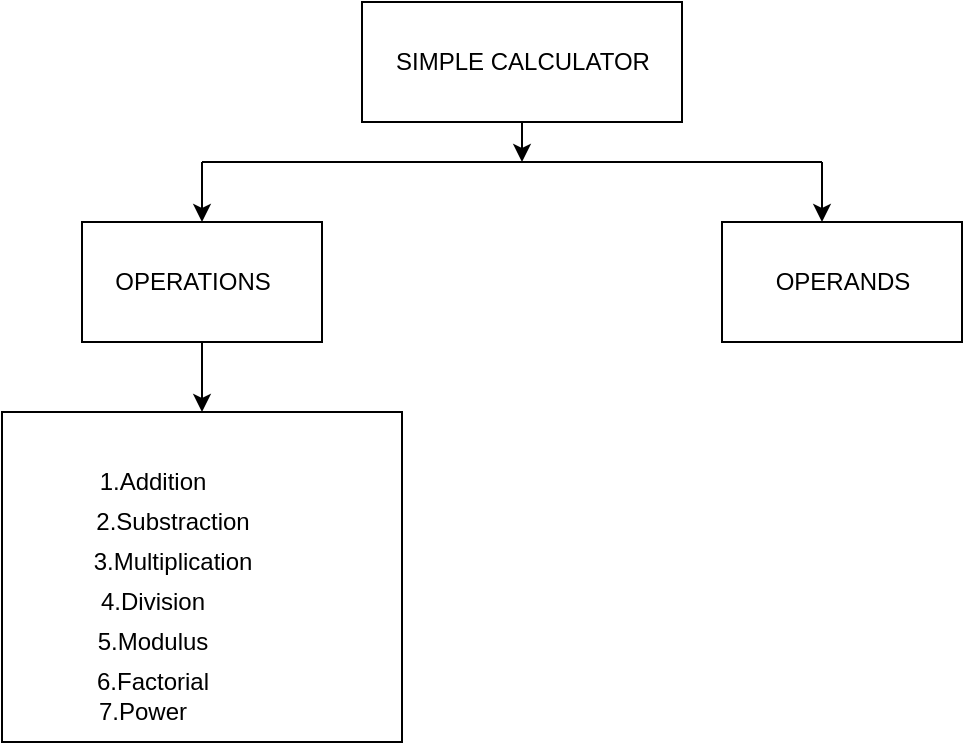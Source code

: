 <mxfile version="15.1.1" type="device"><diagram id="JVhN9HkONGL3gvMDdbVM" name="Page-1"><mxGraphModel dx="723" dy="402" grid="1" gridSize="10" guides="1" tooltips="1" connect="1" arrows="1" fold="1" page="1" pageScale="1" pageWidth="827" pageHeight="1169" math="0" shadow="0"><root><mxCell id="0"/><mxCell id="1" parent="0"/><mxCell id="sGJfH95RrhxcQOOccGAB-3" value="" style="rounded=0;whiteSpace=wrap;html=1;" vertex="1" parent="1"><mxGeometry x="300" y="240" width="160" height="60" as="geometry"/></mxCell><mxCell id="sGJfH95RrhxcQOOccGAB-4" value="" style="rounded=0;whiteSpace=wrap;html=1;" vertex="1" parent="1"><mxGeometry x="160" y="350" width="120" height="60" as="geometry"/></mxCell><mxCell id="sGJfH95RrhxcQOOccGAB-5" value="" style="rounded=0;whiteSpace=wrap;html=1;" vertex="1" parent="1"><mxGeometry x="480" y="350" width="120" height="60" as="geometry"/></mxCell><mxCell id="sGJfH95RrhxcQOOccGAB-6" value="" style="rounded=0;whiteSpace=wrap;html=1;" vertex="1" parent="1"><mxGeometry x="120" y="445" width="200" height="165" as="geometry"/></mxCell><mxCell id="sGJfH95RrhxcQOOccGAB-13" value="" style="endArrow=classic;html=1;entryX=0.5;entryY=0;entryDx=0;entryDy=0;" edge="1" parent="1" target="sGJfH95RrhxcQOOccGAB-4"><mxGeometry width="50" height="50" relative="1" as="geometry"><mxPoint x="220" y="320" as="sourcePoint"/><mxPoint x="220" y="320" as="targetPoint"/><Array as="points"><mxPoint x="220" y="330"/></Array></mxGeometry></mxCell><mxCell id="sGJfH95RrhxcQOOccGAB-14" value="" style="endArrow=classic;html=1;entryX=0.5;entryY=0;entryDx=0;entryDy=0;" edge="1" parent="1"><mxGeometry width="50" height="50" relative="1" as="geometry"><mxPoint x="530" y="320" as="sourcePoint"/><mxPoint x="530" y="350" as="targetPoint"/><Array as="points"><mxPoint x="530" y="330"/></Array></mxGeometry></mxCell><mxCell id="sGJfH95RrhxcQOOccGAB-16" value="" style="endArrow=none;html=1;" edge="1" parent="1"><mxGeometry width="50" height="50" relative="1" as="geometry"><mxPoint x="220" y="320" as="sourcePoint"/><mxPoint x="530" y="320" as="targetPoint"/></mxGeometry></mxCell><mxCell id="sGJfH95RrhxcQOOccGAB-17" value="" style="endArrow=classic;html=1;exitX=0.5;exitY=1;exitDx=0;exitDy=0;" edge="1" parent="1" source="sGJfH95RrhxcQOOccGAB-3"><mxGeometry width="50" height="50" relative="1" as="geometry"><mxPoint x="390" y="390" as="sourcePoint"/><mxPoint x="380" y="320" as="targetPoint"/></mxGeometry></mxCell><mxCell id="sGJfH95RrhxcQOOccGAB-18" value="" style="endArrow=classic;html=1;exitX=0.5;exitY=1;exitDx=0;exitDy=0;entryX=0.5;entryY=0;entryDx=0;entryDy=0;" edge="1" parent="1" source="sGJfH95RrhxcQOOccGAB-4" target="sGJfH95RrhxcQOOccGAB-6"><mxGeometry width="50" height="50" relative="1" as="geometry"><mxPoint x="390" y="390" as="sourcePoint"/><mxPoint x="440" y="340" as="targetPoint"/></mxGeometry></mxCell><mxCell id="sGJfH95RrhxcQOOccGAB-20" value="OPERANDS" style="text;html=1;resizable=0;autosize=1;align=center;verticalAlign=middle;points=[];fillColor=none;strokeColor=none;rounded=0;" vertex="1" parent="1"><mxGeometry x="500" y="370" width="80" height="20" as="geometry"/></mxCell><mxCell id="sGJfH95RrhxcQOOccGAB-21" value="OPERATIONS" style="text;html=1;resizable=0;autosize=1;align=center;verticalAlign=middle;points=[];fillColor=none;strokeColor=none;rounded=0;" vertex="1" parent="1"><mxGeometry x="170" y="370" width="90" height="20" as="geometry"/></mxCell><mxCell id="sGJfH95RrhxcQOOccGAB-22" value="1.Addition&lt;br&gt;" style="text;html=1;resizable=0;autosize=1;align=center;verticalAlign=middle;points=[];fillColor=none;strokeColor=none;rounded=0;" vertex="1" parent="1"><mxGeometry x="160" y="470" width="70" height="20" as="geometry"/></mxCell><mxCell id="sGJfH95RrhxcQOOccGAB-23" value="2.Substraction" style="text;html=1;resizable=0;autosize=1;align=center;verticalAlign=middle;points=[];fillColor=none;strokeColor=none;rounded=0;" vertex="1" parent="1"><mxGeometry x="160" y="490" width="90" height="20" as="geometry"/></mxCell><mxCell id="sGJfH95RrhxcQOOccGAB-24" value="3.Multiplication" style="text;html=1;resizable=0;autosize=1;align=center;verticalAlign=middle;points=[];fillColor=none;strokeColor=none;rounded=0;" vertex="1" parent="1"><mxGeometry x="160" y="510" width="90" height="20" as="geometry"/></mxCell><mxCell id="sGJfH95RrhxcQOOccGAB-25" value="4.Division" style="text;html=1;resizable=0;autosize=1;align=center;verticalAlign=middle;points=[];fillColor=none;strokeColor=none;rounded=0;" vertex="1" parent="1"><mxGeometry x="160" y="530" width="70" height="20" as="geometry"/></mxCell><mxCell id="sGJfH95RrhxcQOOccGAB-26" value="5.Modulus" style="text;html=1;resizable=0;autosize=1;align=center;verticalAlign=middle;points=[];fillColor=none;strokeColor=none;rounded=0;" vertex="1" parent="1"><mxGeometry x="160" y="550" width="70" height="20" as="geometry"/></mxCell><mxCell id="sGJfH95RrhxcQOOccGAB-27" value="6.Factorial" style="text;html=1;resizable=0;autosize=1;align=center;verticalAlign=middle;points=[];fillColor=none;strokeColor=none;rounded=0;" vertex="1" parent="1"><mxGeometry x="160" y="570" width="70" height="20" as="geometry"/></mxCell><mxCell id="sGJfH95RrhxcQOOccGAB-28" value="7.Power" style="text;html=1;resizable=0;autosize=1;align=center;verticalAlign=middle;points=[];fillColor=none;strokeColor=none;rounded=0;" vertex="1" parent="1"><mxGeometry x="160" y="585" width="60" height="20" as="geometry"/></mxCell><mxCell id="sGJfH95RrhxcQOOccGAB-29" value="SIMPLE CALCULATOR" style="text;html=1;resizable=0;autosize=1;align=center;verticalAlign=middle;points=[];fillColor=none;strokeColor=none;rounded=0;" vertex="1" parent="1"><mxGeometry x="310" y="260" width="140" height="20" as="geometry"/></mxCell></root></mxGraphModel></diagram></mxfile>